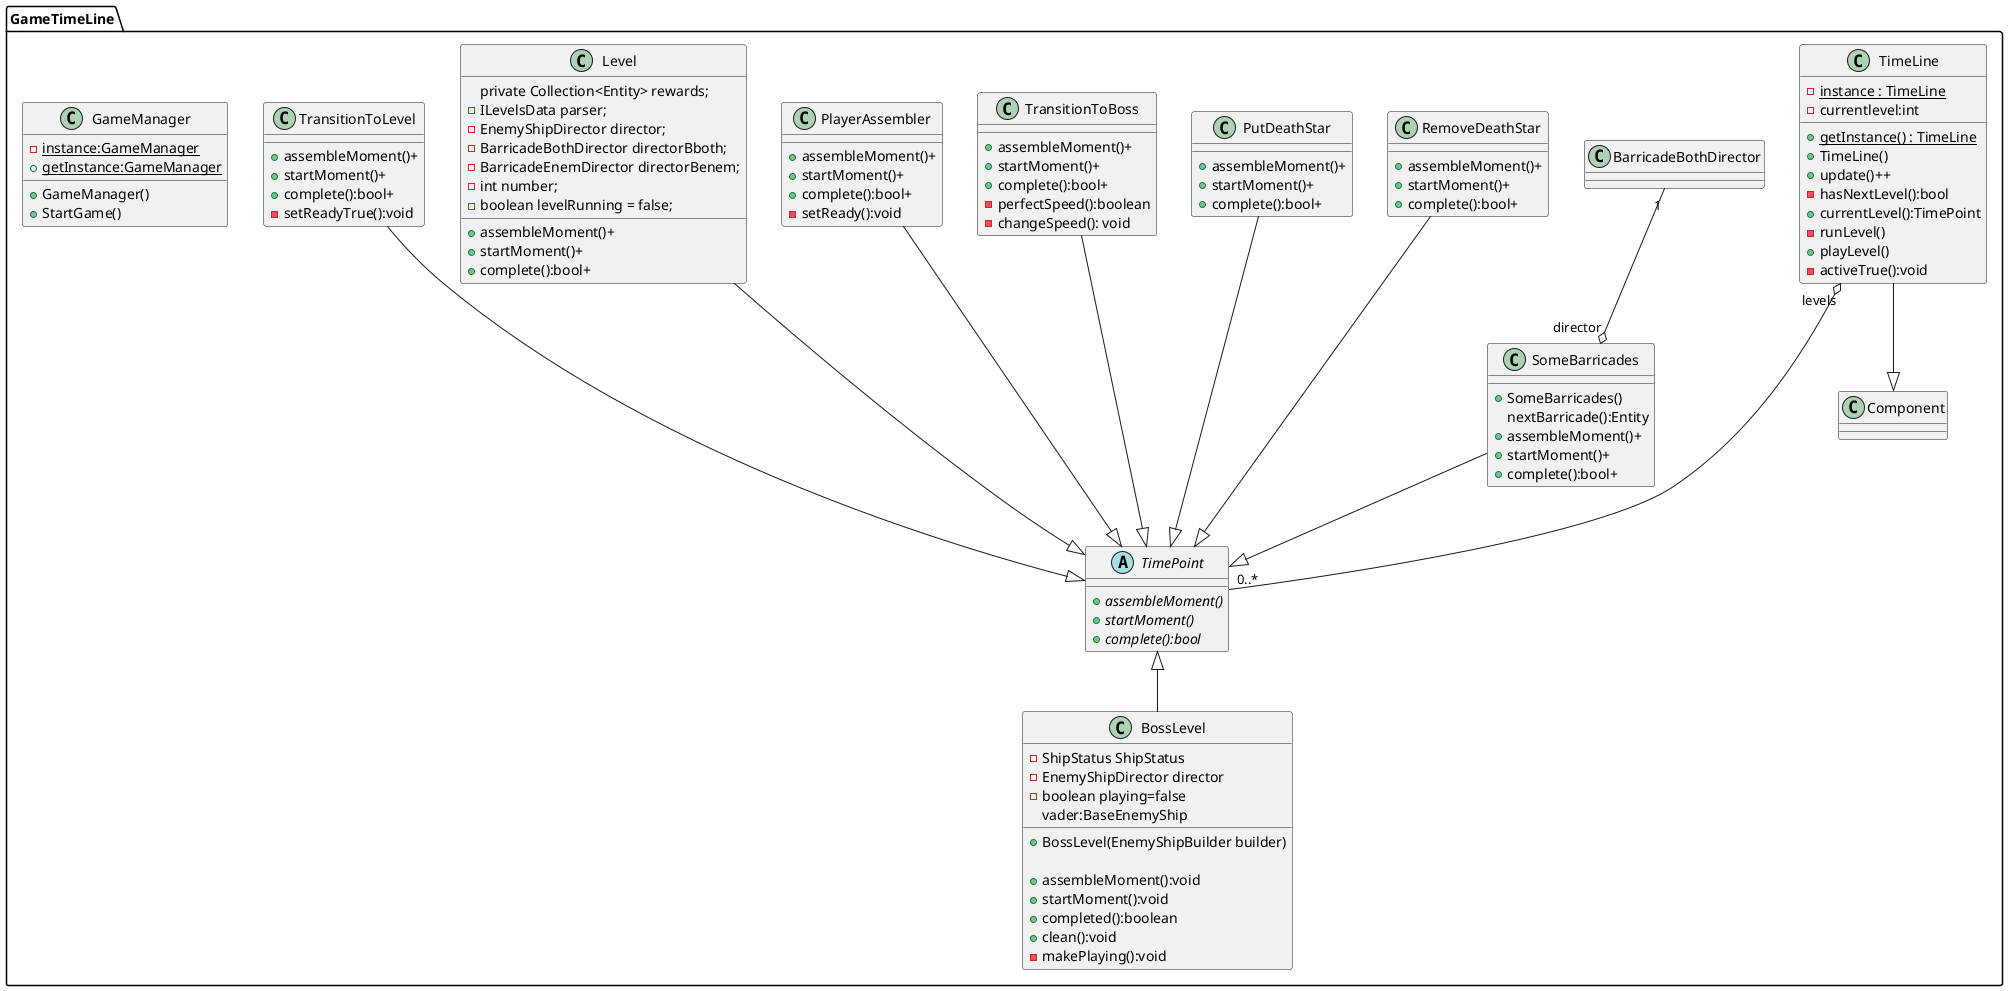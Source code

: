 @startuml

package GameTimeLine{
    abstract class TimePoint{
        + {abstract} assembleMoment()
        + {abstract} startMoment()
        + {abstract} complete():bool
    }
    TimeLine --|> Component
    TimeLine "levels" o--- "0..*" TimePoint

    class TimeLine
    {
        -{static}instance : TimeLine
        +{static}getInstance() : TimeLine
        -currentlevel:int
        +TimeLine()
        +update()++
        -hasNextLevel():bool
        +currentLevel():TimePoint
        - runLevel()
        + playLevel()
        -activeTrue():void
    }

    SomeBarricades --|> TimePoint

    BarricadeBothDirector "1" --o "director" SomeBarricades

    class SomeBarricades{
        +SomeBarricades()
        nextBarricade():Entity
        + assembleMoment()+
        + startMoment()+
        + complete():bool+
    }
    RemoveDeathStar ---|> TimePoint

    class RemoveDeathStar{
        + assembleMoment()+
        + startMoment()+
        + complete():bool+
    }

    PutDeathStar ---|> TimePoint

    class PutDeathStar{
        + assembleMoment()+
        + startMoment()+
        + complete():bool+
    }

    TransitionToBoss ---|> TimePoint

    class TransitionToBoss{
        + assembleMoment()+
        + startMoment()+
        + complete():bool+
        - perfectSpeed():boolean
        - changeSpeed(): void
    }



    PlayerAssembler ---|> TimePoint

    class PlayerAssembler{
        + assembleMoment()+
        + startMoment()+
        + complete():bool+
        - setReady():void
    }



    Level ---|> TimePoint

    class Level{
    private Collection<Entity> rewards;
        - ILevelsData parser;
        - EnemyShipDirector director;
        - BarricadeBothDirector directorBboth;
        - BarricadeEnemDirector directorBenem;
        - int number;
        - boolean levelRunning = false;

        + assembleMoment()+
        + startMoment()+
        + complete():bool+
    }


    TransitionToLevel ---|> TimePoint

    class TransitionToLevel{
        + assembleMoment()+
        + startMoment()+
        + complete():bool+
        - setReadyTrue():void
    }

    class GameManager{
        -{static} instance:GameManager
        +{static} getInstance:GameManager
        +GameManager()
        +StartGame()
    }

    class BossLevel extends TimePoint {

        -ShipStatus ShipStatus
        -EnemyShipDirector director
        -boolean playing=false
        vader:BaseEnemyShip

        +BossLevel(EnemyShipBuilder builder)

        +assembleMoment():void
        +startMoment():void
        +completed():boolean
        +clean():void
        -makePlaying():void
    }
}


@enduml
